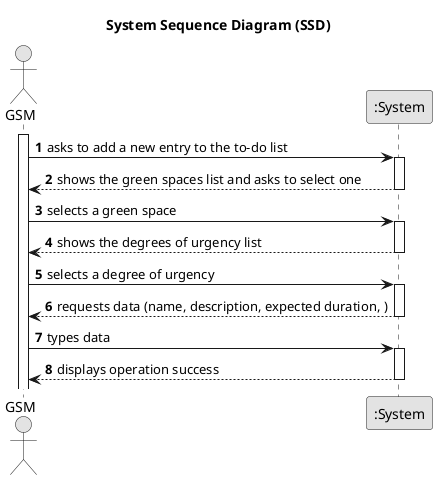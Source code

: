 @startuml
skinparam monochrome true
skinparam packageStyle rectangle
skinparam shadowing false

title System Sequence Diagram (SSD)

autonumber

actor "GSM" as Employee
participant ":System" as System

activate Employee

    Employee -> System : asks to add a new entry to the to-do list
    activate System

        System --> Employee : shows the green spaces list and asks to select one
    deactivate System

    Employee -> System : selects a green space
    activate System

System --> Employee : shows the degrees of urgency list
    deactivate System

    Employee -> System : selects a degree of urgency
        activate System

    System --> Employee : requests data (name, description, expected duration, )
    deactivate System

    Employee -> System : types data
    activate System

    System --> Employee : displays operation success
    deactivate System

@enduml